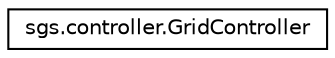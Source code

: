 digraph "Graphical Class Hierarchy"
{
  edge [fontname="Helvetica",fontsize="10",labelfontname="Helvetica",labelfontsize="10"];
  node [fontname="Helvetica",fontsize="10",shape=record];
  rankdir="LR";
  Node1 [label="sgs.controller.GridController",height=0.2,width=0.4,color="black", fillcolor="white", style="filled",URL="$classsgs_1_1controller_1_1_grid_controller.html"];
}
